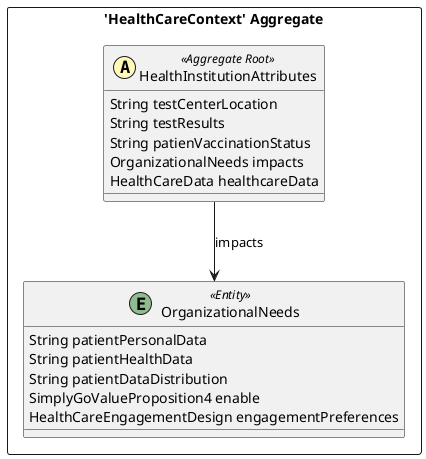 @startuml

skinparam componentStyle uml2

package "'HealthCareContext' Aggregate" <<Rectangle>> {
	class HealthInstitutionAttributes <<(A,#fffab8) Aggregate Root>> {
		String testCenterLocation
		String testResults
		String patienVaccinationStatus
		OrganizationalNeeds impacts
		HealthCareData healthcareData
	}
	class OrganizationalNeeds <<(E,DarkSeaGreen) Entity>> {
		String patientPersonalData
		String patientHealthData
		String patientDataDistribution
		SimplyGoValueProposition4 enable
		HealthCareEngagementDesign engagementPreferences
	}
}
HealthInstitutionAttributes --> OrganizationalNeeds : impacts


@enduml
